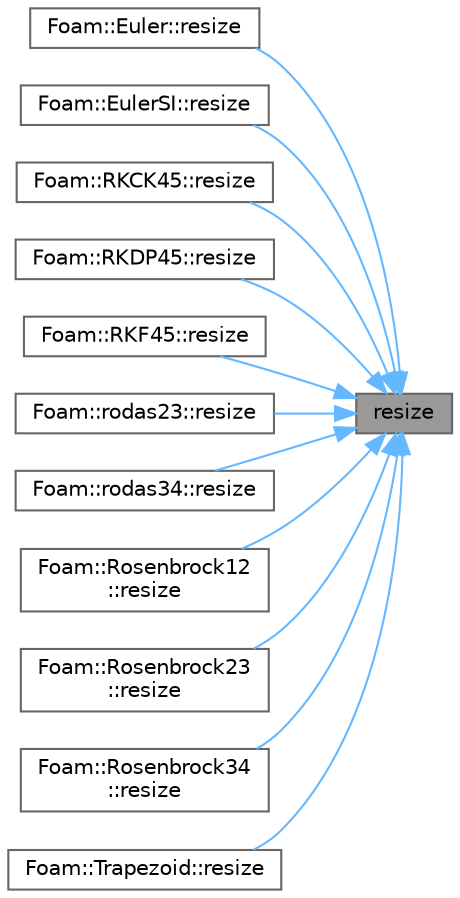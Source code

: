 digraph "resize"
{
 // LATEX_PDF_SIZE
  bgcolor="transparent";
  edge [fontname=Helvetica,fontsize=10,labelfontname=Helvetica,labelfontsize=10];
  node [fontname=Helvetica,fontsize=10,shape=box,height=0.2,width=0.4];
  rankdir="RL";
  Node1 [id="Node000001",label="resize",height=0.2,width=0.4,color="gray40", fillcolor="grey60", style="filled", fontcolor="black",tooltip=" "];
  Node1 -> Node2 [id="edge1_Node000001_Node000002",dir="back",color="steelblue1",style="solid",tooltip=" "];
  Node2 [id="Node000002",label="Foam::Euler::resize",height=0.2,width=0.4,color="grey40", fillcolor="white", style="filled",URL="$classFoam_1_1Euler.html#a6f8c40b3cee982c73152b661f079e3c4",tooltip=" "];
  Node1 -> Node3 [id="edge2_Node000001_Node000003",dir="back",color="steelblue1",style="solid",tooltip=" "];
  Node3 [id="Node000003",label="Foam::EulerSI::resize",height=0.2,width=0.4,color="grey40", fillcolor="white", style="filled",URL="$classFoam_1_1EulerSI.html#a6f8c40b3cee982c73152b661f079e3c4",tooltip=" "];
  Node1 -> Node4 [id="edge3_Node000001_Node000004",dir="back",color="steelblue1",style="solid",tooltip=" "];
  Node4 [id="Node000004",label="Foam::RKCK45::resize",height=0.2,width=0.4,color="grey40", fillcolor="white", style="filled",URL="$classFoam_1_1RKCK45.html#a6f8c40b3cee982c73152b661f079e3c4",tooltip=" "];
  Node1 -> Node5 [id="edge4_Node000001_Node000005",dir="back",color="steelblue1",style="solid",tooltip=" "];
  Node5 [id="Node000005",label="Foam::RKDP45::resize",height=0.2,width=0.4,color="grey40", fillcolor="white", style="filled",URL="$classFoam_1_1RKDP45.html#a6f8c40b3cee982c73152b661f079e3c4",tooltip=" "];
  Node1 -> Node6 [id="edge5_Node000001_Node000006",dir="back",color="steelblue1",style="solid",tooltip=" "];
  Node6 [id="Node000006",label="Foam::RKF45::resize",height=0.2,width=0.4,color="grey40", fillcolor="white", style="filled",URL="$classFoam_1_1RKF45.html#a6f8c40b3cee982c73152b661f079e3c4",tooltip=" "];
  Node1 -> Node7 [id="edge6_Node000001_Node000007",dir="back",color="steelblue1",style="solid",tooltip=" "];
  Node7 [id="Node000007",label="Foam::rodas23::resize",height=0.2,width=0.4,color="grey40", fillcolor="white", style="filled",URL="$classFoam_1_1rodas23.html#a6f8c40b3cee982c73152b661f079e3c4",tooltip=" "];
  Node1 -> Node8 [id="edge7_Node000001_Node000008",dir="back",color="steelblue1",style="solid",tooltip=" "];
  Node8 [id="Node000008",label="Foam::rodas34::resize",height=0.2,width=0.4,color="grey40", fillcolor="white", style="filled",URL="$classFoam_1_1rodas34.html#a6f8c40b3cee982c73152b661f079e3c4",tooltip=" "];
  Node1 -> Node9 [id="edge8_Node000001_Node000009",dir="back",color="steelblue1",style="solid",tooltip=" "];
  Node9 [id="Node000009",label="Foam::Rosenbrock12\l::resize",height=0.2,width=0.4,color="grey40", fillcolor="white", style="filled",URL="$classFoam_1_1Rosenbrock12.html#a6f8c40b3cee982c73152b661f079e3c4",tooltip=" "];
  Node1 -> Node10 [id="edge9_Node000001_Node000010",dir="back",color="steelblue1",style="solid",tooltip=" "];
  Node10 [id="Node000010",label="Foam::Rosenbrock23\l::resize",height=0.2,width=0.4,color="grey40", fillcolor="white", style="filled",URL="$classFoam_1_1Rosenbrock23.html#a6f8c40b3cee982c73152b661f079e3c4",tooltip=" "];
  Node1 -> Node11 [id="edge10_Node000001_Node000011",dir="back",color="steelblue1",style="solid",tooltip=" "];
  Node11 [id="Node000011",label="Foam::Rosenbrock34\l::resize",height=0.2,width=0.4,color="grey40", fillcolor="white", style="filled",URL="$classFoam_1_1Rosenbrock34.html#a6f8c40b3cee982c73152b661f079e3c4",tooltip=" "];
  Node1 -> Node12 [id="edge11_Node000001_Node000012",dir="back",color="steelblue1",style="solid",tooltip=" "];
  Node12 [id="Node000012",label="Foam::Trapezoid::resize",height=0.2,width=0.4,color="grey40", fillcolor="white", style="filled",URL="$classFoam_1_1Trapezoid.html#a6f8c40b3cee982c73152b661f079e3c4",tooltip=" "];
}
